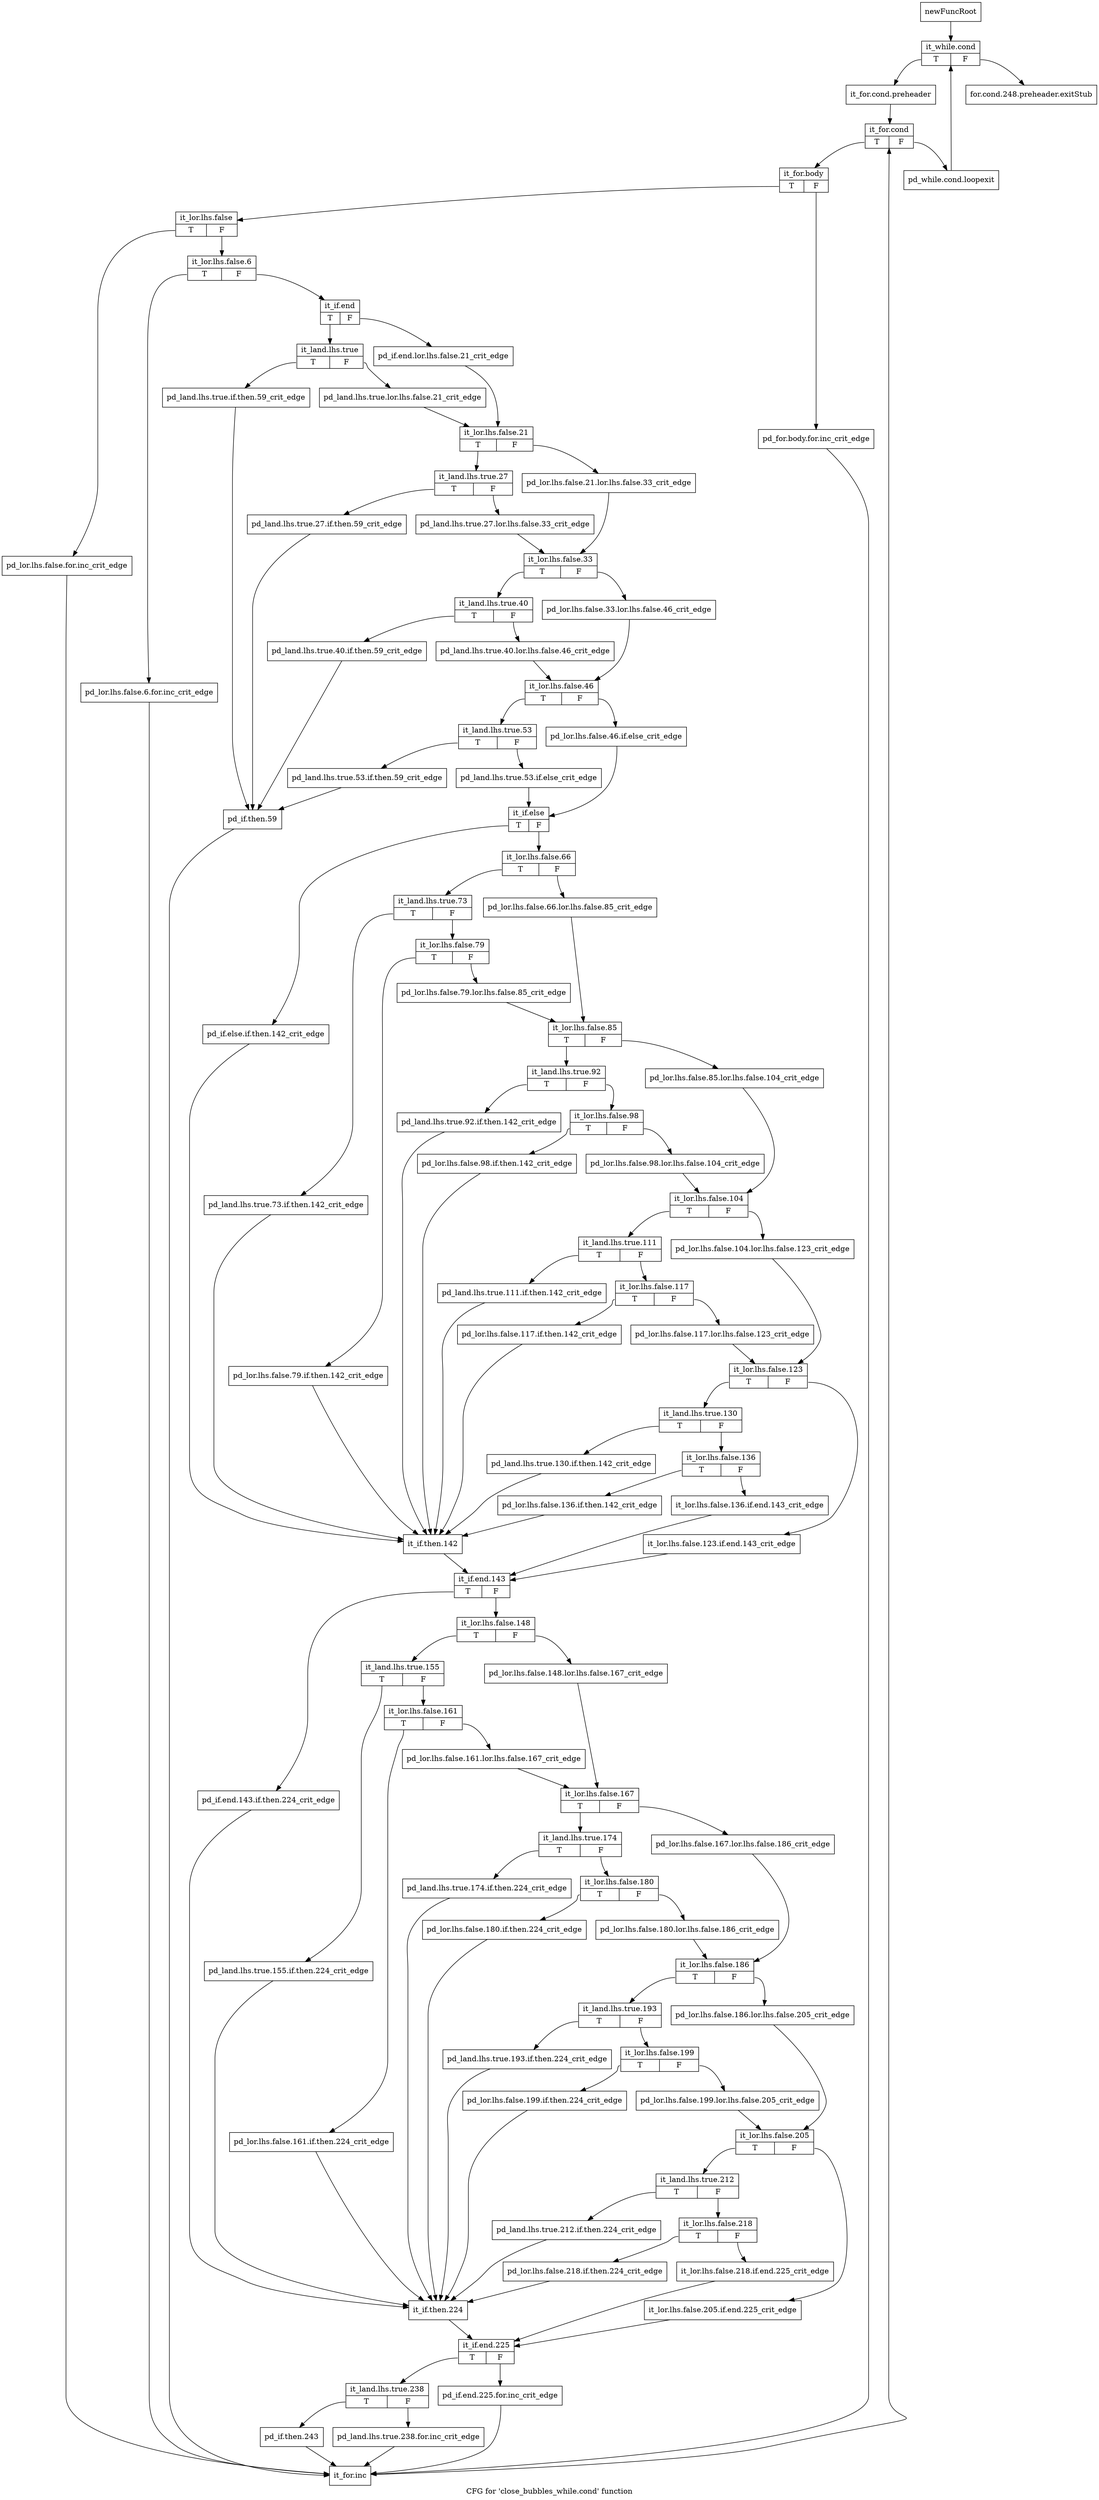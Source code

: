 digraph "CFG for 'close_bubbles_while.cond' function" {
	label="CFG for 'close_bubbles_while.cond' function";

	Node0x450c550 [shape=record,label="{newFuncRoot}"];
	Node0x450c550 -> Node0x450c5f0;
	Node0x450c5a0 [shape=record,label="{for.cond.248.preheader.exitStub}"];
	Node0x450c5f0 [shape=record,label="{it_while.cond|{<s0>T|<s1>F}}"];
	Node0x450c5f0:s0 -> Node0x450c640;
	Node0x450c5f0:s1 -> Node0x450c5a0;
	Node0x450c640 [shape=record,label="{it_for.cond.preheader}"];
	Node0x450c640 -> Node0x450c690;
	Node0x450c690 [shape=record,label="{it_for.cond|{<s0>T|<s1>F}}"];
	Node0x450c690:s0 -> Node0x450c730;
	Node0x450c690:s1 -> Node0x450c6e0;
	Node0x450c6e0 [shape=record,label="{pd_while.cond.loopexit}"];
	Node0x450c6e0 -> Node0x450c5f0;
	Node0x450c730 [shape=record,label="{it_for.body|{<s0>T|<s1>F}}"];
	Node0x450c730:s0 -> Node0x450c7d0;
	Node0x450c730:s1 -> Node0x450c780;
	Node0x450c780 [shape=record,label="{pd_for.body.for.inc_crit_edge}"];
	Node0x450c780 -> Node0x450e490;
	Node0x450c7d0 [shape=record,label="{it_lor.lhs.false|{<s0>T|<s1>F}}"];
	Node0x450c7d0:s0 -> Node0x450e440;
	Node0x450c7d0:s1 -> Node0x450c820;
	Node0x450c820 [shape=record,label="{it_lor.lhs.false.6|{<s0>T|<s1>F}}"];
	Node0x450c820:s0 -> Node0x450e3f0;
	Node0x450c820:s1 -> Node0x450c870;
	Node0x450c870 [shape=record,label="{it_if.end|{<s0>T|<s1>F}}"];
	Node0x450c870:s0 -> Node0x450c910;
	Node0x450c870:s1 -> Node0x450c8c0;
	Node0x450c8c0 [shape=record,label="{pd_if.end.lor.lhs.false.21_crit_edge}"];
	Node0x450c8c0 -> Node0x450c9b0;
	Node0x450c910 [shape=record,label="{it_land.lhs.true|{<s0>T|<s1>F}}"];
	Node0x450c910:s0 -> Node0x450e350;
	Node0x450c910:s1 -> Node0x450c960;
	Node0x450c960 [shape=record,label="{pd_land.lhs.true.lor.lhs.false.21_crit_edge}"];
	Node0x450c960 -> Node0x450c9b0;
	Node0x450c9b0 [shape=record,label="{it_lor.lhs.false.21|{<s0>T|<s1>F}}"];
	Node0x450c9b0:s0 -> Node0x450ca50;
	Node0x450c9b0:s1 -> Node0x450ca00;
	Node0x450ca00 [shape=record,label="{pd_lor.lhs.false.21.lor.lhs.false.33_crit_edge}"];
	Node0x450ca00 -> Node0x450caf0;
	Node0x450ca50 [shape=record,label="{it_land.lhs.true.27|{<s0>T|<s1>F}}"];
	Node0x450ca50:s0 -> Node0x450e300;
	Node0x450ca50:s1 -> Node0x450caa0;
	Node0x450caa0 [shape=record,label="{pd_land.lhs.true.27.lor.lhs.false.33_crit_edge}"];
	Node0x450caa0 -> Node0x450caf0;
	Node0x450caf0 [shape=record,label="{it_lor.lhs.false.33|{<s0>T|<s1>F}}"];
	Node0x450caf0:s0 -> Node0x450cb90;
	Node0x450caf0:s1 -> Node0x450cb40;
	Node0x450cb40 [shape=record,label="{pd_lor.lhs.false.33.lor.lhs.false.46_crit_edge}"];
	Node0x450cb40 -> Node0x450cc30;
	Node0x450cb90 [shape=record,label="{it_land.lhs.true.40|{<s0>T|<s1>F}}"];
	Node0x450cb90:s0 -> Node0x450e2b0;
	Node0x450cb90:s1 -> Node0x450cbe0;
	Node0x450cbe0 [shape=record,label="{pd_land.lhs.true.40.lor.lhs.false.46_crit_edge}"];
	Node0x450cbe0 -> Node0x450cc30;
	Node0x450cc30 [shape=record,label="{it_lor.lhs.false.46|{<s0>T|<s1>F}}"];
	Node0x450cc30:s0 -> Node0x450ccd0;
	Node0x450cc30:s1 -> Node0x450cc80;
	Node0x450cc80 [shape=record,label="{pd_lor.lhs.false.46.if.else_crit_edge}"];
	Node0x450cc80 -> Node0x450cd70;
	Node0x450ccd0 [shape=record,label="{it_land.lhs.true.53|{<s0>T|<s1>F}}"];
	Node0x450ccd0:s0 -> Node0x450e260;
	Node0x450ccd0:s1 -> Node0x450cd20;
	Node0x450cd20 [shape=record,label="{pd_land.lhs.true.53.if.else_crit_edge}"];
	Node0x450cd20 -> Node0x450cd70;
	Node0x450cd70 [shape=record,label="{it_if.else|{<s0>T|<s1>F}}"];
	Node0x450cd70:s0 -> Node0x450d680;
	Node0x450cd70:s1 -> Node0x450cdc0;
	Node0x450cdc0 [shape=record,label="{it_lor.lhs.false.66|{<s0>T|<s1>F}}"];
	Node0x450cdc0:s0 -> Node0x450ce60;
	Node0x450cdc0:s1 -> Node0x450ce10;
	Node0x450ce10 [shape=record,label="{pd_lor.lhs.false.66.lor.lhs.false.85_crit_edge}"];
	Node0x450ce10 -> Node0x450cf50;
	Node0x450ce60 [shape=record,label="{it_land.lhs.true.73|{<s0>T|<s1>F}}"];
	Node0x450ce60:s0 -> Node0x450d630;
	Node0x450ce60:s1 -> Node0x450ceb0;
	Node0x450ceb0 [shape=record,label="{it_lor.lhs.false.79|{<s0>T|<s1>F}}"];
	Node0x450ceb0:s0 -> Node0x450d5e0;
	Node0x450ceb0:s1 -> Node0x450cf00;
	Node0x450cf00 [shape=record,label="{pd_lor.lhs.false.79.lor.lhs.false.85_crit_edge}"];
	Node0x450cf00 -> Node0x450cf50;
	Node0x450cf50 [shape=record,label="{it_lor.lhs.false.85|{<s0>T|<s1>F}}"];
	Node0x450cf50:s0 -> Node0x450cff0;
	Node0x450cf50:s1 -> Node0x450cfa0;
	Node0x450cfa0 [shape=record,label="{pd_lor.lhs.false.85.lor.lhs.false.104_crit_edge}"];
	Node0x450cfa0 -> Node0x450d0e0;
	Node0x450cff0 [shape=record,label="{it_land.lhs.true.92|{<s0>T|<s1>F}}"];
	Node0x450cff0:s0 -> Node0x450d590;
	Node0x450cff0:s1 -> Node0x450d040;
	Node0x450d040 [shape=record,label="{it_lor.lhs.false.98|{<s0>T|<s1>F}}"];
	Node0x450d040:s0 -> Node0x450d540;
	Node0x450d040:s1 -> Node0x450d090;
	Node0x450d090 [shape=record,label="{pd_lor.lhs.false.98.lor.lhs.false.104_crit_edge}"];
	Node0x450d090 -> Node0x450d0e0;
	Node0x450d0e0 [shape=record,label="{it_lor.lhs.false.104|{<s0>T|<s1>F}}"];
	Node0x450d0e0:s0 -> Node0x450d180;
	Node0x450d0e0:s1 -> Node0x450d130;
	Node0x450d130 [shape=record,label="{pd_lor.lhs.false.104.lor.lhs.false.123_crit_edge}"];
	Node0x450d130 -> Node0x450d270;
	Node0x450d180 [shape=record,label="{it_land.lhs.true.111|{<s0>T|<s1>F}}"];
	Node0x450d180:s0 -> Node0x450d4f0;
	Node0x450d180:s1 -> Node0x450d1d0;
	Node0x450d1d0 [shape=record,label="{it_lor.lhs.false.117|{<s0>T|<s1>F}}"];
	Node0x450d1d0:s0 -> Node0x450d4a0;
	Node0x450d1d0:s1 -> Node0x450d220;
	Node0x450d220 [shape=record,label="{pd_lor.lhs.false.117.lor.lhs.false.123_crit_edge}"];
	Node0x450d220 -> Node0x450d270;
	Node0x450d270 [shape=record,label="{it_lor.lhs.false.123|{<s0>T|<s1>F}}"];
	Node0x450d270:s0 -> Node0x450d310;
	Node0x450d270:s1 -> Node0x450d2c0;
	Node0x450d2c0 [shape=record,label="{it_lor.lhs.false.123.if.end.143_crit_edge}"];
	Node0x450d2c0 -> Node0x450d720;
	Node0x450d310 [shape=record,label="{it_land.lhs.true.130|{<s0>T|<s1>F}}"];
	Node0x450d310:s0 -> Node0x450d450;
	Node0x450d310:s1 -> Node0x450d360;
	Node0x450d360 [shape=record,label="{it_lor.lhs.false.136|{<s0>T|<s1>F}}"];
	Node0x450d360:s0 -> Node0x450d400;
	Node0x450d360:s1 -> Node0x450d3b0;
	Node0x450d3b0 [shape=record,label="{it_lor.lhs.false.136.if.end.143_crit_edge}"];
	Node0x450d3b0 -> Node0x450d720;
	Node0x450d400 [shape=record,label="{pd_lor.lhs.false.136.if.then.142_crit_edge}"];
	Node0x450d400 -> Node0x450d6d0;
	Node0x450d450 [shape=record,label="{pd_land.lhs.true.130.if.then.142_crit_edge}"];
	Node0x450d450 -> Node0x450d6d0;
	Node0x450d4a0 [shape=record,label="{pd_lor.lhs.false.117.if.then.142_crit_edge}"];
	Node0x450d4a0 -> Node0x450d6d0;
	Node0x450d4f0 [shape=record,label="{pd_land.lhs.true.111.if.then.142_crit_edge}"];
	Node0x450d4f0 -> Node0x450d6d0;
	Node0x450d540 [shape=record,label="{pd_lor.lhs.false.98.if.then.142_crit_edge}"];
	Node0x450d540 -> Node0x450d6d0;
	Node0x450d590 [shape=record,label="{pd_land.lhs.true.92.if.then.142_crit_edge}"];
	Node0x450d590 -> Node0x450d6d0;
	Node0x450d5e0 [shape=record,label="{pd_lor.lhs.false.79.if.then.142_crit_edge}"];
	Node0x450d5e0 -> Node0x450d6d0;
	Node0x450d630 [shape=record,label="{pd_land.lhs.true.73.if.then.142_crit_edge}"];
	Node0x450d630 -> Node0x450d6d0;
	Node0x450d680 [shape=record,label="{pd_if.else.if.then.142_crit_edge}"];
	Node0x450d680 -> Node0x450d6d0;
	Node0x450d6d0 [shape=record,label="{it_if.then.142}"];
	Node0x450d6d0 -> Node0x450d720;
	Node0x450d720 [shape=record,label="{it_if.end.143|{<s0>T|<s1>F}}"];
	Node0x450d720:s0 -> Node0x450e030;
	Node0x450d720:s1 -> Node0x450d770;
	Node0x450d770 [shape=record,label="{it_lor.lhs.false.148|{<s0>T|<s1>F}}"];
	Node0x450d770:s0 -> Node0x450d810;
	Node0x450d770:s1 -> Node0x450d7c0;
	Node0x450d7c0 [shape=record,label="{pd_lor.lhs.false.148.lor.lhs.false.167_crit_edge}"];
	Node0x450d7c0 -> Node0x450d900;
	Node0x450d810 [shape=record,label="{it_land.lhs.true.155|{<s0>T|<s1>F}}"];
	Node0x450d810:s0 -> Node0x450dfe0;
	Node0x450d810:s1 -> Node0x450d860;
	Node0x450d860 [shape=record,label="{it_lor.lhs.false.161|{<s0>T|<s1>F}}"];
	Node0x450d860:s0 -> Node0x450df90;
	Node0x450d860:s1 -> Node0x450d8b0;
	Node0x450d8b0 [shape=record,label="{pd_lor.lhs.false.161.lor.lhs.false.167_crit_edge}"];
	Node0x450d8b0 -> Node0x450d900;
	Node0x450d900 [shape=record,label="{it_lor.lhs.false.167|{<s0>T|<s1>F}}"];
	Node0x450d900:s0 -> Node0x450d9a0;
	Node0x450d900:s1 -> Node0x450d950;
	Node0x450d950 [shape=record,label="{pd_lor.lhs.false.167.lor.lhs.false.186_crit_edge}"];
	Node0x450d950 -> Node0x450da90;
	Node0x450d9a0 [shape=record,label="{it_land.lhs.true.174|{<s0>T|<s1>F}}"];
	Node0x450d9a0:s0 -> Node0x450df40;
	Node0x450d9a0:s1 -> Node0x450d9f0;
	Node0x450d9f0 [shape=record,label="{it_lor.lhs.false.180|{<s0>T|<s1>F}}"];
	Node0x450d9f0:s0 -> Node0x450def0;
	Node0x450d9f0:s1 -> Node0x450da40;
	Node0x450da40 [shape=record,label="{pd_lor.lhs.false.180.lor.lhs.false.186_crit_edge}"];
	Node0x450da40 -> Node0x450da90;
	Node0x450da90 [shape=record,label="{it_lor.lhs.false.186|{<s0>T|<s1>F}}"];
	Node0x450da90:s0 -> Node0x450db30;
	Node0x450da90:s1 -> Node0x450dae0;
	Node0x450dae0 [shape=record,label="{pd_lor.lhs.false.186.lor.lhs.false.205_crit_edge}"];
	Node0x450dae0 -> Node0x450dc20;
	Node0x450db30 [shape=record,label="{it_land.lhs.true.193|{<s0>T|<s1>F}}"];
	Node0x450db30:s0 -> Node0x450dea0;
	Node0x450db30:s1 -> Node0x450db80;
	Node0x450db80 [shape=record,label="{it_lor.lhs.false.199|{<s0>T|<s1>F}}"];
	Node0x450db80:s0 -> Node0x450de50;
	Node0x450db80:s1 -> Node0x450dbd0;
	Node0x450dbd0 [shape=record,label="{pd_lor.lhs.false.199.lor.lhs.false.205_crit_edge}"];
	Node0x450dbd0 -> Node0x450dc20;
	Node0x450dc20 [shape=record,label="{it_lor.lhs.false.205|{<s0>T|<s1>F}}"];
	Node0x450dc20:s0 -> Node0x450dcc0;
	Node0x450dc20:s1 -> Node0x450dc70;
	Node0x450dc70 [shape=record,label="{it_lor.lhs.false.205.if.end.225_crit_edge}"];
	Node0x450dc70 -> Node0x450e0d0;
	Node0x450dcc0 [shape=record,label="{it_land.lhs.true.212|{<s0>T|<s1>F}}"];
	Node0x450dcc0:s0 -> Node0x450de00;
	Node0x450dcc0:s1 -> Node0x450dd10;
	Node0x450dd10 [shape=record,label="{it_lor.lhs.false.218|{<s0>T|<s1>F}}"];
	Node0x450dd10:s0 -> Node0x450ddb0;
	Node0x450dd10:s1 -> Node0x450dd60;
	Node0x450dd60 [shape=record,label="{it_lor.lhs.false.218.if.end.225_crit_edge}"];
	Node0x450dd60 -> Node0x450e0d0;
	Node0x450ddb0 [shape=record,label="{pd_lor.lhs.false.218.if.then.224_crit_edge}"];
	Node0x450ddb0 -> Node0x450e080;
	Node0x450de00 [shape=record,label="{pd_land.lhs.true.212.if.then.224_crit_edge}"];
	Node0x450de00 -> Node0x450e080;
	Node0x450de50 [shape=record,label="{pd_lor.lhs.false.199.if.then.224_crit_edge}"];
	Node0x450de50 -> Node0x450e080;
	Node0x450dea0 [shape=record,label="{pd_land.lhs.true.193.if.then.224_crit_edge}"];
	Node0x450dea0 -> Node0x450e080;
	Node0x450def0 [shape=record,label="{pd_lor.lhs.false.180.if.then.224_crit_edge}"];
	Node0x450def0 -> Node0x450e080;
	Node0x450df40 [shape=record,label="{pd_land.lhs.true.174.if.then.224_crit_edge}"];
	Node0x450df40 -> Node0x450e080;
	Node0x450df90 [shape=record,label="{pd_lor.lhs.false.161.if.then.224_crit_edge}"];
	Node0x450df90 -> Node0x450e080;
	Node0x450dfe0 [shape=record,label="{pd_land.lhs.true.155.if.then.224_crit_edge}"];
	Node0x450dfe0 -> Node0x450e080;
	Node0x450e030 [shape=record,label="{pd_if.end.143.if.then.224_crit_edge}"];
	Node0x450e030 -> Node0x450e080;
	Node0x450e080 [shape=record,label="{it_if.then.224}"];
	Node0x450e080 -> Node0x450e0d0;
	Node0x450e0d0 [shape=record,label="{it_if.end.225|{<s0>T|<s1>F}}"];
	Node0x450e0d0:s0 -> Node0x450e170;
	Node0x450e0d0:s1 -> Node0x450e120;
	Node0x450e120 [shape=record,label="{pd_if.end.225.for.inc_crit_edge}"];
	Node0x450e120 -> Node0x450e490;
	Node0x450e170 [shape=record,label="{it_land.lhs.true.238|{<s0>T|<s1>F}}"];
	Node0x450e170:s0 -> Node0x450e210;
	Node0x450e170:s1 -> Node0x450e1c0;
	Node0x450e1c0 [shape=record,label="{pd_land.lhs.true.238.for.inc_crit_edge}"];
	Node0x450e1c0 -> Node0x450e490;
	Node0x450e210 [shape=record,label="{pd_if.then.243}"];
	Node0x450e210 -> Node0x450e490;
	Node0x450e260 [shape=record,label="{pd_land.lhs.true.53.if.then.59_crit_edge}"];
	Node0x450e260 -> Node0x450e3a0;
	Node0x450e2b0 [shape=record,label="{pd_land.lhs.true.40.if.then.59_crit_edge}"];
	Node0x450e2b0 -> Node0x450e3a0;
	Node0x450e300 [shape=record,label="{pd_land.lhs.true.27.if.then.59_crit_edge}"];
	Node0x450e300 -> Node0x450e3a0;
	Node0x450e350 [shape=record,label="{pd_land.lhs.true.if.then.59_crit_edge}"];
	Node0x450e350 -> Node0x450e3a0;
	Node0x450e3a0 [shape=record,label="{pd_if.then.59}"];
	Node0x450e3a0 -> Node0x450e490;
	Node0x450e3f0 [shape=record,label="{pd_lor.lhs.false.6.for.inc_crit_edge}"];
	Node0x450e3f0 -> Node0x450e490;
	Node0x450e440 [shape=record,label="{pd_lor.lhs.false.for.inc_crit_edge}"];
	Node0x450e440 -> Node0x450e490;
	Node0x450e490 [shape=record,label="{it_for.inc}"];
	Node0x450e490 -> Node0x450c690;
}
